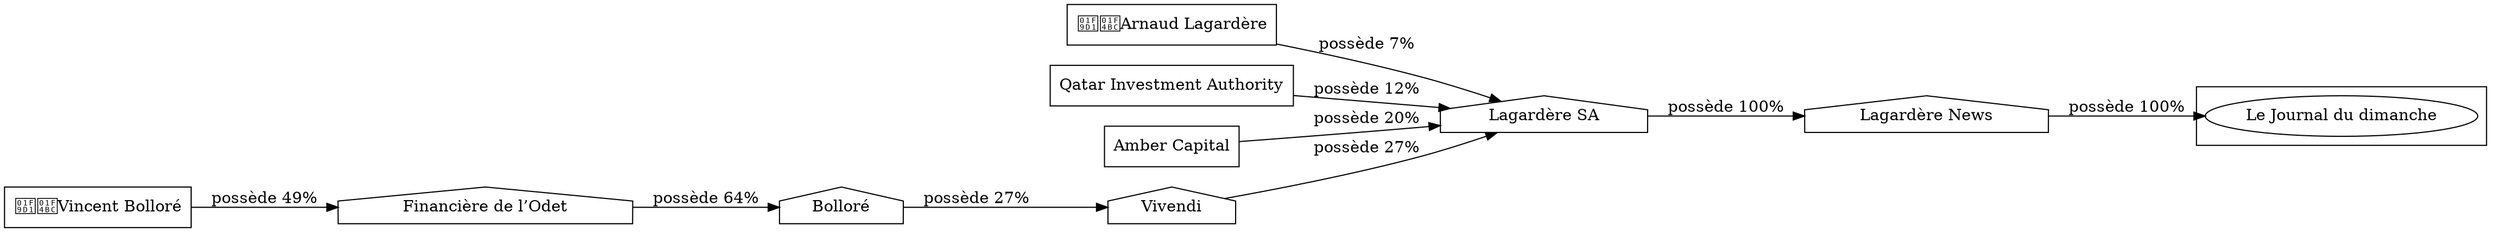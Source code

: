 digraph {
  rankdir=LR;
  subgraph roots {
    
      "arnaud-lagardere-67"[label="🧑‍💼Arnaud Lagardère" shape=box]
    
      "qatar-investment-authority-68"[label="Qatar Investment Authority" shape=box]
    
      "vincent-bollore-77"[label="🧑‍💼Vincent Bolloré" shape=box]
    
      "amber-capital-330"[label="Amber Capital" shape=box]
    
  }

  
    "lagardere-news-70"[label="Lagardère News" shape=house]
  
    "lagardere-sa-69"[label="Lagardère SA" shape=house]
  
    "vivendi-81"[label="Vivendi" shape=house]
  
    "bollore-79"[label="Bolloré" shape=house]
  
    "financiere-de-l-odet-78"[label="Financière de l’Odet" shape=house]
  

  subgraph clusterLeaves {
    
      "le-journal-du-dimanche-71"[label="Le Journal du dimanche"]
    
  }

  
    "lagardere-news-70" -> "le-journal-du-dimanche-71" [
      label="possède 100%"
    ]
  
    "lagardere-sa-69" -> "lagardere-news-70" [
      label="possède 100%"
    ]
  
    "arnaud-lagardere-67" -> "lagardere-sa-69" [
      label="possède 7%"
    ]
  
    "qatar-investment-authority-68" -> "lagardere-sa-69" [
      label="possède 12%"
    ]
  
    "vivendi-81" -> "lagardere-sa-69" [
      label="possède 27%"
    ]
  
    "bollore-79" -> "vivendi-81" [
      label="possède 27%"
    ]
  
    "financiere-de-l-odet-78" -> "bollore-79" [
      label="possède 64%"
    ]
  
    "vincent-bollore-77" -> "financiere-de-l-odet-78" [
      label="possède 49%"
    ]
  
    "amber-capital-330" -> "lagardere-sa-69" [
      label="possède 20%"
    ]
  
}
